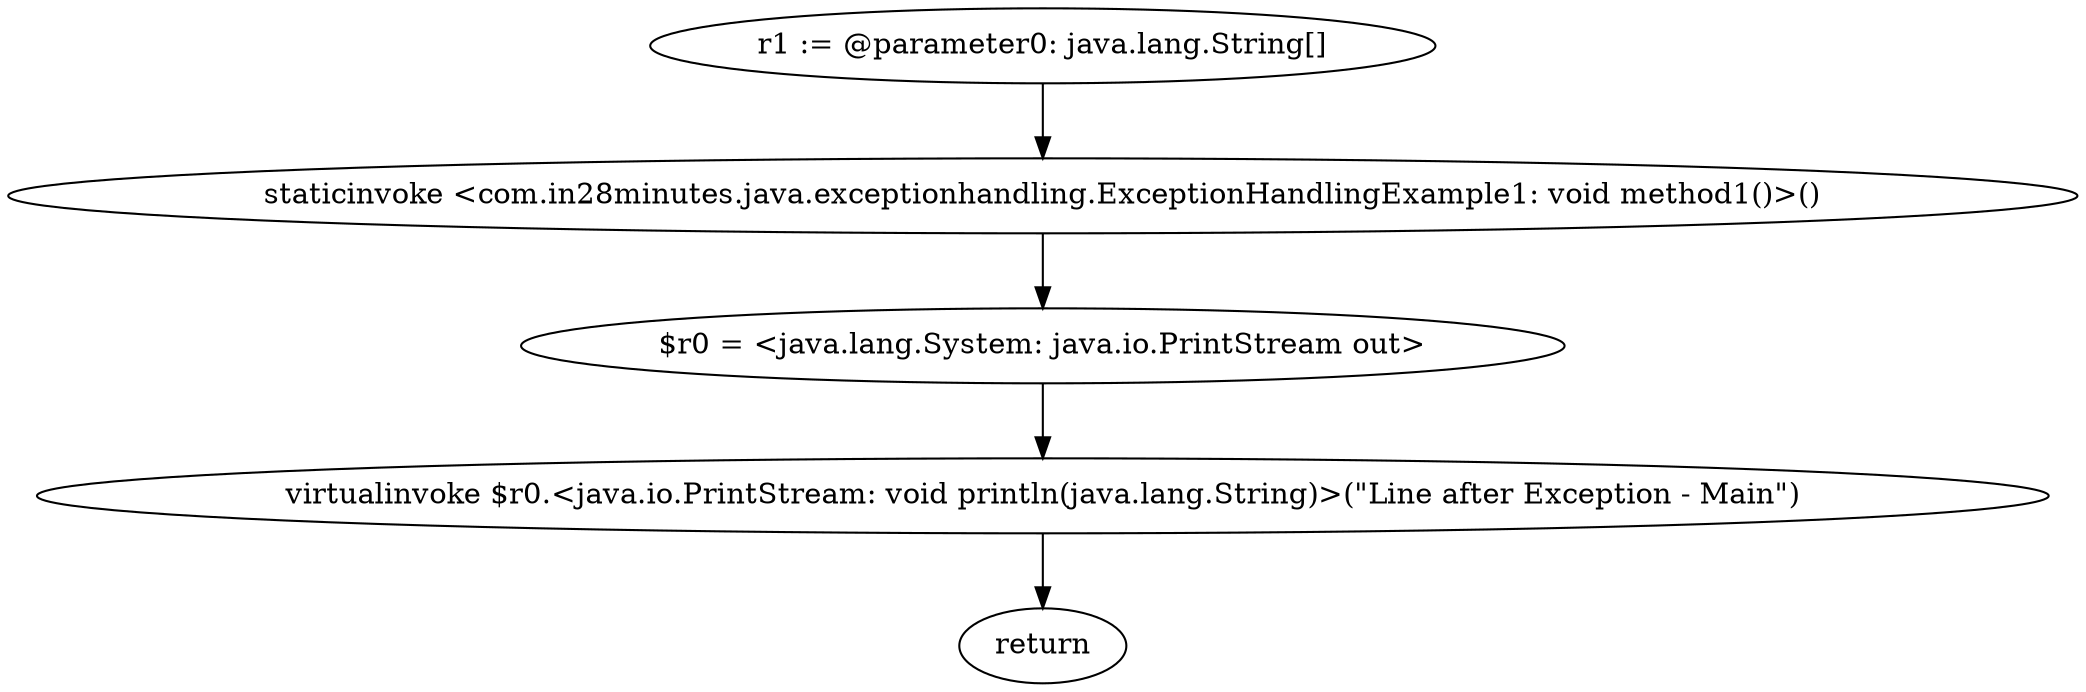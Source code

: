 digraph "unitGraph" {
    "r1 := @parameter0: java.lang.String[]"
    "staticinvoke <com.in28minutes.java.exceptionhandling.ExceptionHandlingExample1: void method1()>()"
    "$r0 = <java.lang.System: java.io.PrintStream out>"
    "virtualinvoke $r0.<java.io.PrintStream: void println(java.lang.String)>(\"Line after Exception - Main\")"
    "return"
    "r1 := @parameter0: java.lang.String[]"->"staticinvoke <com.in28minutes.java.exceptionhandling.ExceptionHandlingExample1: void method1()>()";
    "staticinvoke <com.in28minutes.java.exceptionhandling.ExceptionHandlingExample1: void method1()>()"->"$r0 = <java.lang.System: java.io.PrintStream out>";
    "$r0 = <java.lang.System: java.io.PrintStream out>"->"virtualinvoke $r0.<java.io.PrintStream: void println(java.lang.String)>(\"Line after Exception - Main\")";
    "virtualinvoke $r0.<java.io.PrintStream: void println(java.lang.String)>(\"Line after Exception - Main\")"->"return";
}
